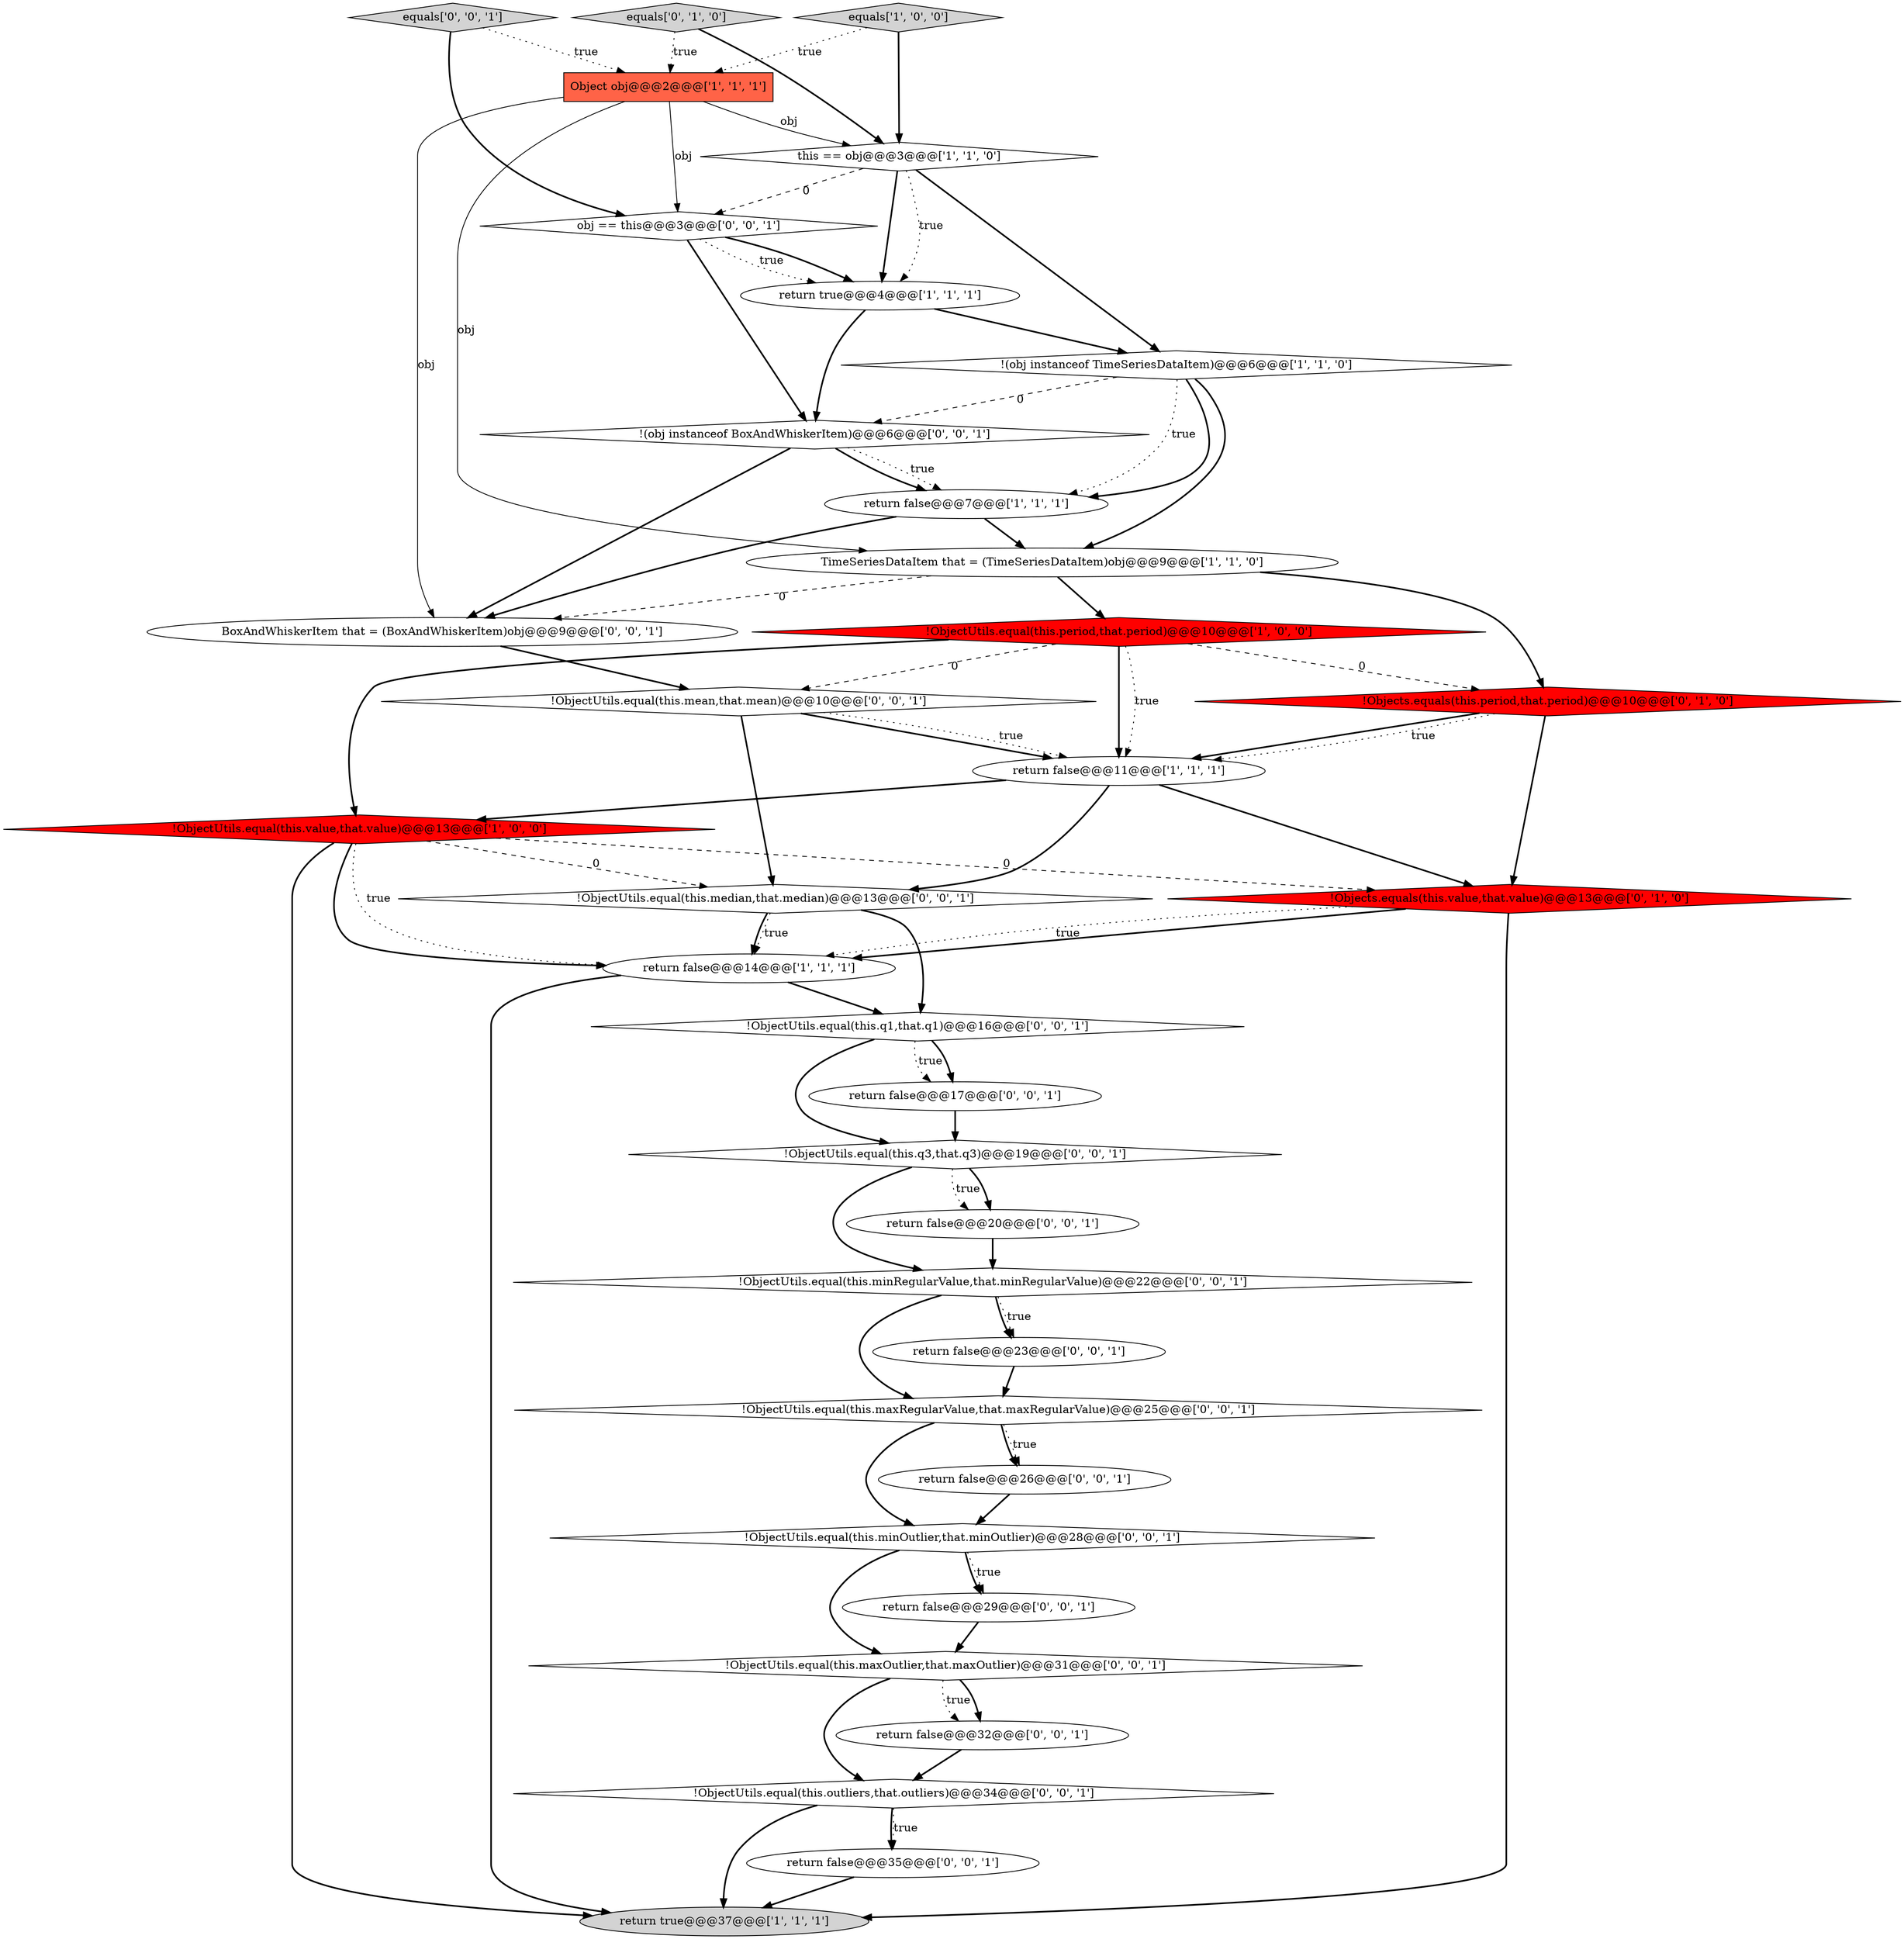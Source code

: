 digraph {
10 [style = filled, label = "!ObjectUtils.equal(this.value,that.value)@@@13@@@['1', '0', '0']", fillcolor = red, shape = diamond image = "AAA1AAABBB1BBB"];
17 [style = filled, label = "return false@@@17@@@['0', '0', '1']", fillcolor = white, shape = ellipse image = "AAA0AAABBB3BBB"];
27 [style = filled, label = "!ObjectUtils.equal(this.minRegularValue,that.minRegularValue)@@@22@@@['0', '0', '1']", fillcolor = white, shape = diamond image = "AAA0AAABBB3BBB"];
2 [style = filled, label = "return true@@@37@@@['1', '1', '1']", fillcolor = lightgray, shape = ellipse image = "AAA0AAABBB1BBB"];
20 [style = filled, label = "!ObjectUtils.equal(this.minOutlier,that.minOutlier)@@@28@@@['0', '0', '1']", fillcolor = white, shape = diamond image = "AAA0AAABBB3BBB"];
24 [style = filled, label = "!ObjectUtils.equal(this.mean,that.mean)@@@10@@@['0', '0', '1']", fillcolor = white, shape = diamond image = "AAA0AAABBB3BBB"];
23 [style = filled, label = "!ObjectUtils.equal(this.maxRegularValue,that.maxRegularValue)@@@25@@@['0', '0', '1']", fillcolor = white, shape = diamond image = "AAA0AAABBB3BBB"];
13 [style = filled, label = "!Objects.equals(this.value,that.value)@@@13@@@['0', '1', '0']", fillcolor = red, shape = diamond image = "AAA1AAABBB2BBB"];
6 [style = filled, label = "return true@@@4@@@['1', '1', '1']", fillcolor = white, shape = ellipse image = "AAA0AAABBB1BBB"];
16 [style = filled, label = "return false@@@23@@@['0', '0', '1']", fillcolor = white, shape = ellipse image = "AAA0AAABBB3BBB"];
1 [style = filled, label = "equals['1', '0', '0']", fillcolor = lightgray, shape = diamond image = "AAA0AAABBB1BBB"];
29 [style = filled, label = "!ObjectUtils.equal(this.median,that.median)@@@13@@@['0', '0', '1']", fillcolor = white, shape = diamond image = "AAA0AAABBB3BBB"];
12 [style = filled, label = "!Objects.equals(this.period,that.period)@@@10@@@['0', '1', '0']", fillcolor = red, shape = diamond image = "AAA1AAABBB2BBB"];
3 [style = filled, label = "!(obj instanceof TimeSeriesDataItem)@@@6@@@['1', '1', '0']", fillcolor = white, shape = diamond image = "AAA0AAABBB1BBB"];
7 [style = filled, label = "return false@@@11@@@['1', '1', '1']", fillcolor = white, shape = ellipse image = "AAA0AAABBB1BBB"];
4 [style = filled, label = "return false@@@7@@@['1', '1', '1']", fillcolor = white, shape = ellipse image = "AAA0AAABBB1BBB"];
0 [style = filled, label = "!ObjectUtils.equal(this.period,that.period)@@@10@@@['1', '0', '0']", fillcolor = red, shape = diamond image = "AAA1AAABBB1BBB"];
19 [style = filled, label = "obj == this@@@3@@@['0', '0', '1']", fillcolor = white, shape = diamond image = "AAA0AAABBB3BBB"];
32 [style = filled, label = "!(obj instanceof BoxAndWhiskerItem)@@@6@@@['0', '0', '1']", fillcolor = white, shape = diamond image = "AAA0AAABBB3BBB"];
9 [style = filled, label = "TimeSeriesDataItem that = (TimeSeriesDataItem)obj@@@9@@@['1', '1', '0']", fillcolor = white, shape = ellipse image = "AAA0AAABBB1BBB"];
33 [style = filled, label = "equals['0', '0', '1']", fillcolor = lightgray, shape = diamond image = "AAA0AAABBB3BBB"];
11 [style = filled, label = "return false@@@14@@@['1', '1', '1']", fillcolor = white, shape = ellipse image = "AAA0AAABBB1BBB"];
34 [style = filled, label = "BoxAndWhiskerItem that = (BoxAndWhiskerItem)obj@@@9@@@['0', '0', '1']", fillcolor = white, shape = ellipse image = "AAA0AAABBB3BBB"];
5 [style = filled, label = "this == obj@@@3@@@['1', '1', '0']", fillcolor = white, shape = diamond image = "AAA0AAABBB1BBB"];
14 [style = filled, label = "equals['0', '1', '0']", fillcolor = lightgray, shape = diamond image = "AAA0AAABBB2BBB"];
30 [style = filled, label = "return false@@@35@@@['0', '0', '1']", fillcolor = white, shape = ellipse image = "AAA0AAABBB3BBB"];
15 [style = filled, label = "return false@@@29@@@['0', '0', '1']", fillcolor = white, shape = ellipse image = "AAA0AAABBB3BBB"];
22 [style = filled, label = "return false@@@32@@@['0', '0', '1']", fillcolor = white, shape = ellipse image = "AAA0AAABBB3BBB"];
25 [style = filled, label = "!ObjectUtils.equal(this.q3,that.q3)@@@19@@@['0', '0', '1']", fillcolor = white, shape = diamond image = "AAA0AAABBB3BBB"];
28 [style = filled, label = "return false@@@26@@@['0', '0', '1']", fillcolor = white, shape = ellipse image = "AAA0AAABBB3BBB"];
8 [style = filled, label = "Object obj@@@2@@@['1', '1', '1']", fillcolor = tomato, shape = box image = "AAA0AAABBB1BBB"];
26 [style = filled, label = "!ObjectUtils.equal(this.outliers,that.outliers)@@@34@@@['0', '0', '1']", fillcolor = white, shape = diamond image = "AAA0AAABBB3BBB"];
21 [style = filled, label = "!ObjectUtils.equal(this.q1,that.q1)@@@16@@@['0', '0', '1']", fillcolor = white, shape = diamond image = "AAA0AAABBB3BBB"];
31 [style = filled, label = "!ObjectUtils.equal(this.maxOutlier,that.maxOutlier)@@@31@@@['0', '0', '1']", fillcolor = white, shape = diamond image = "AAA0AAABBB3BBB"];
18 [style = filled, label = "return false@@@20@@@['0', '0', '1']", fillcolor = white, shape = ellipse image = "AAA0AAABBB3BBB"];
1->5 [style = bold, label=""];
5->3 [style = bold, label=""];
6->3 [style = bold, label=""];
17->25 [style = bold, label=""];
28->20 [style = bold, label=""];
8->34 [style = solid, label="obj"];
32->34 [style = bold, label=""];
3->4 [style = bold, label=""];
12->7 [style = bold, label=""];
25->18 [style = dotted, label="true"];
23->28 [style = bold, label=""];
34->24 [style = bold, label=""];
26->30 [style = dotted, label="true"];
32->4 [style = bold, label=""];
20->15 [style = bold, label=""];
20->15 [style = dotted, label="true"];
0->7 [style = dotted, label="true"];
7->29 [style = bold, label=""];
10->11 [style = bold, label=""];
6->32 [style = bold, label=""];
31->22 [style = dotted, label="true"];
8->19 [style = solid, label="obj"];
5->6 [style = dotted, label="true"];
21->17 [style = dotted, label="true"];
20->31 [style = bold, label=""];
21->25 [style = bold, label=""];
27->16 [style = bold, label=""];
0->12 [style = dashed, label="0"];
10->29 [style = dashed, label="0"];
19->6 [style = bold, label=""];
13->11 [style = bold, label=""];
9->34 [style = dashed, label="0"];
0->7 [style = bold, label=""];
25->27 [style = bold, label=""];
5->6 [style = bold, label=""];
15->31 [style = bold, label=""];
1->8 [style = dotted, label="true"];
8->9 [style = solid, label="obj"];
10->2 [style = bold, label=""];
3->32 [style = dashed, label="0"];
12->7 [style = dotted, label="true"];
24->7 [style = bold, label=""];
24->7 [style = dotted, label="true"];
29->11 [style = bold, label=""];
4->9 [style = bold, label=""];
22->26 [style = bold, label=""];
23->20 [style = bold, label=""];
32->4 [style = dotted, label="true"];
23->28 [style = dotted, label="true"];
11->21 [style = bold, label=""];
25->18 [style = bold, label=""];
16->23 [style = bold, label=""];
29->21 [style = bold, label=""];
3->9 [style = bold, label=""];
12->13 [style = bold, label=""];
31->26 [style = bold, label=""];
19->32 [style = bold, label=""];
10->11 [style = dotted, label="true"];
14->8 [style = dotted, label="true"];
33->8 [style = dotted, label="true"];
13->11 [style = dotted, label="true"];
9->12 [style = bold, label=""];
33->19 [style = bold, label=""];
5->19 [style = dashed, label="0"];
4->34 [style = bold, label=""];
29->11 [style = dotted, label="true"];
14->5 [style = bold, label=""];
13->2 [style = bold, label=""];
27->16 [style = dotted, label="true"];
7->13 [style = bold, label=""];
31->22 [style = bold, label=""];
9->0 [style = bold, label=""];
8->5 [style = solid, label="obj"];
7->10 [style = bold, label=""];
3->4 [style = dotted, label="true"];
24->29 [style = bold, label=""];
10->13 [style = dashed, label="0"];
11->2 [style = bold, label=""];
26->30 [style = bold, label=""];
26->2 [style = bold, label=""];
0->10 [style = bold, label=""];
18->27 [style = bold, label=""];
0->24 [style = dashed, label="0"];
27->23 [style = bold, label=""];
19->6 [style = dotted, label="true"];
30->2 [style = bold, label=""];
21->17 [style = bold, label=""];
}
